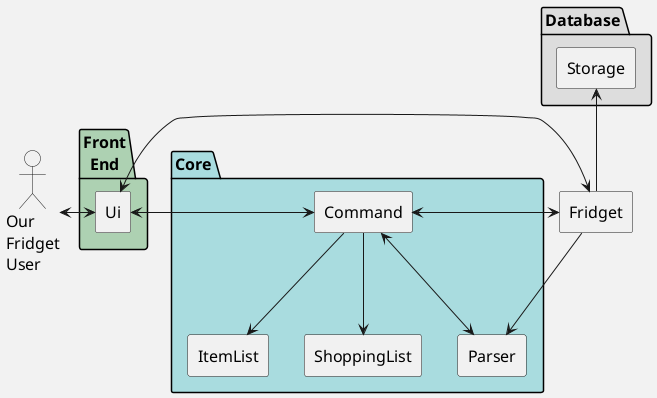 @startuml

skinparam backgroundColor #f2f2f2
skinparam defaultFontSize 16


:Our\nFridget\nUser:  as user

rectangle Fridget

package Core #A9DCDF {
    rectangle Command
    rectangle Parser
    rectangle ItemList
    rectangle ShoppingList
}

package Database #DDDDDD {
    rectangle Storage
}

package Front\nEnd #ADD1B2 {
        rectangle Ui
    }

user <-r-> Ui

Ui <-> Fridget
Fridget --> Parser
Parser <-u-> Command
Command <-> Fridget
Command <-l-> Ui
Command --> ItemList
Command --> ShoppingList

Fridget -u-> Storage

@enduml